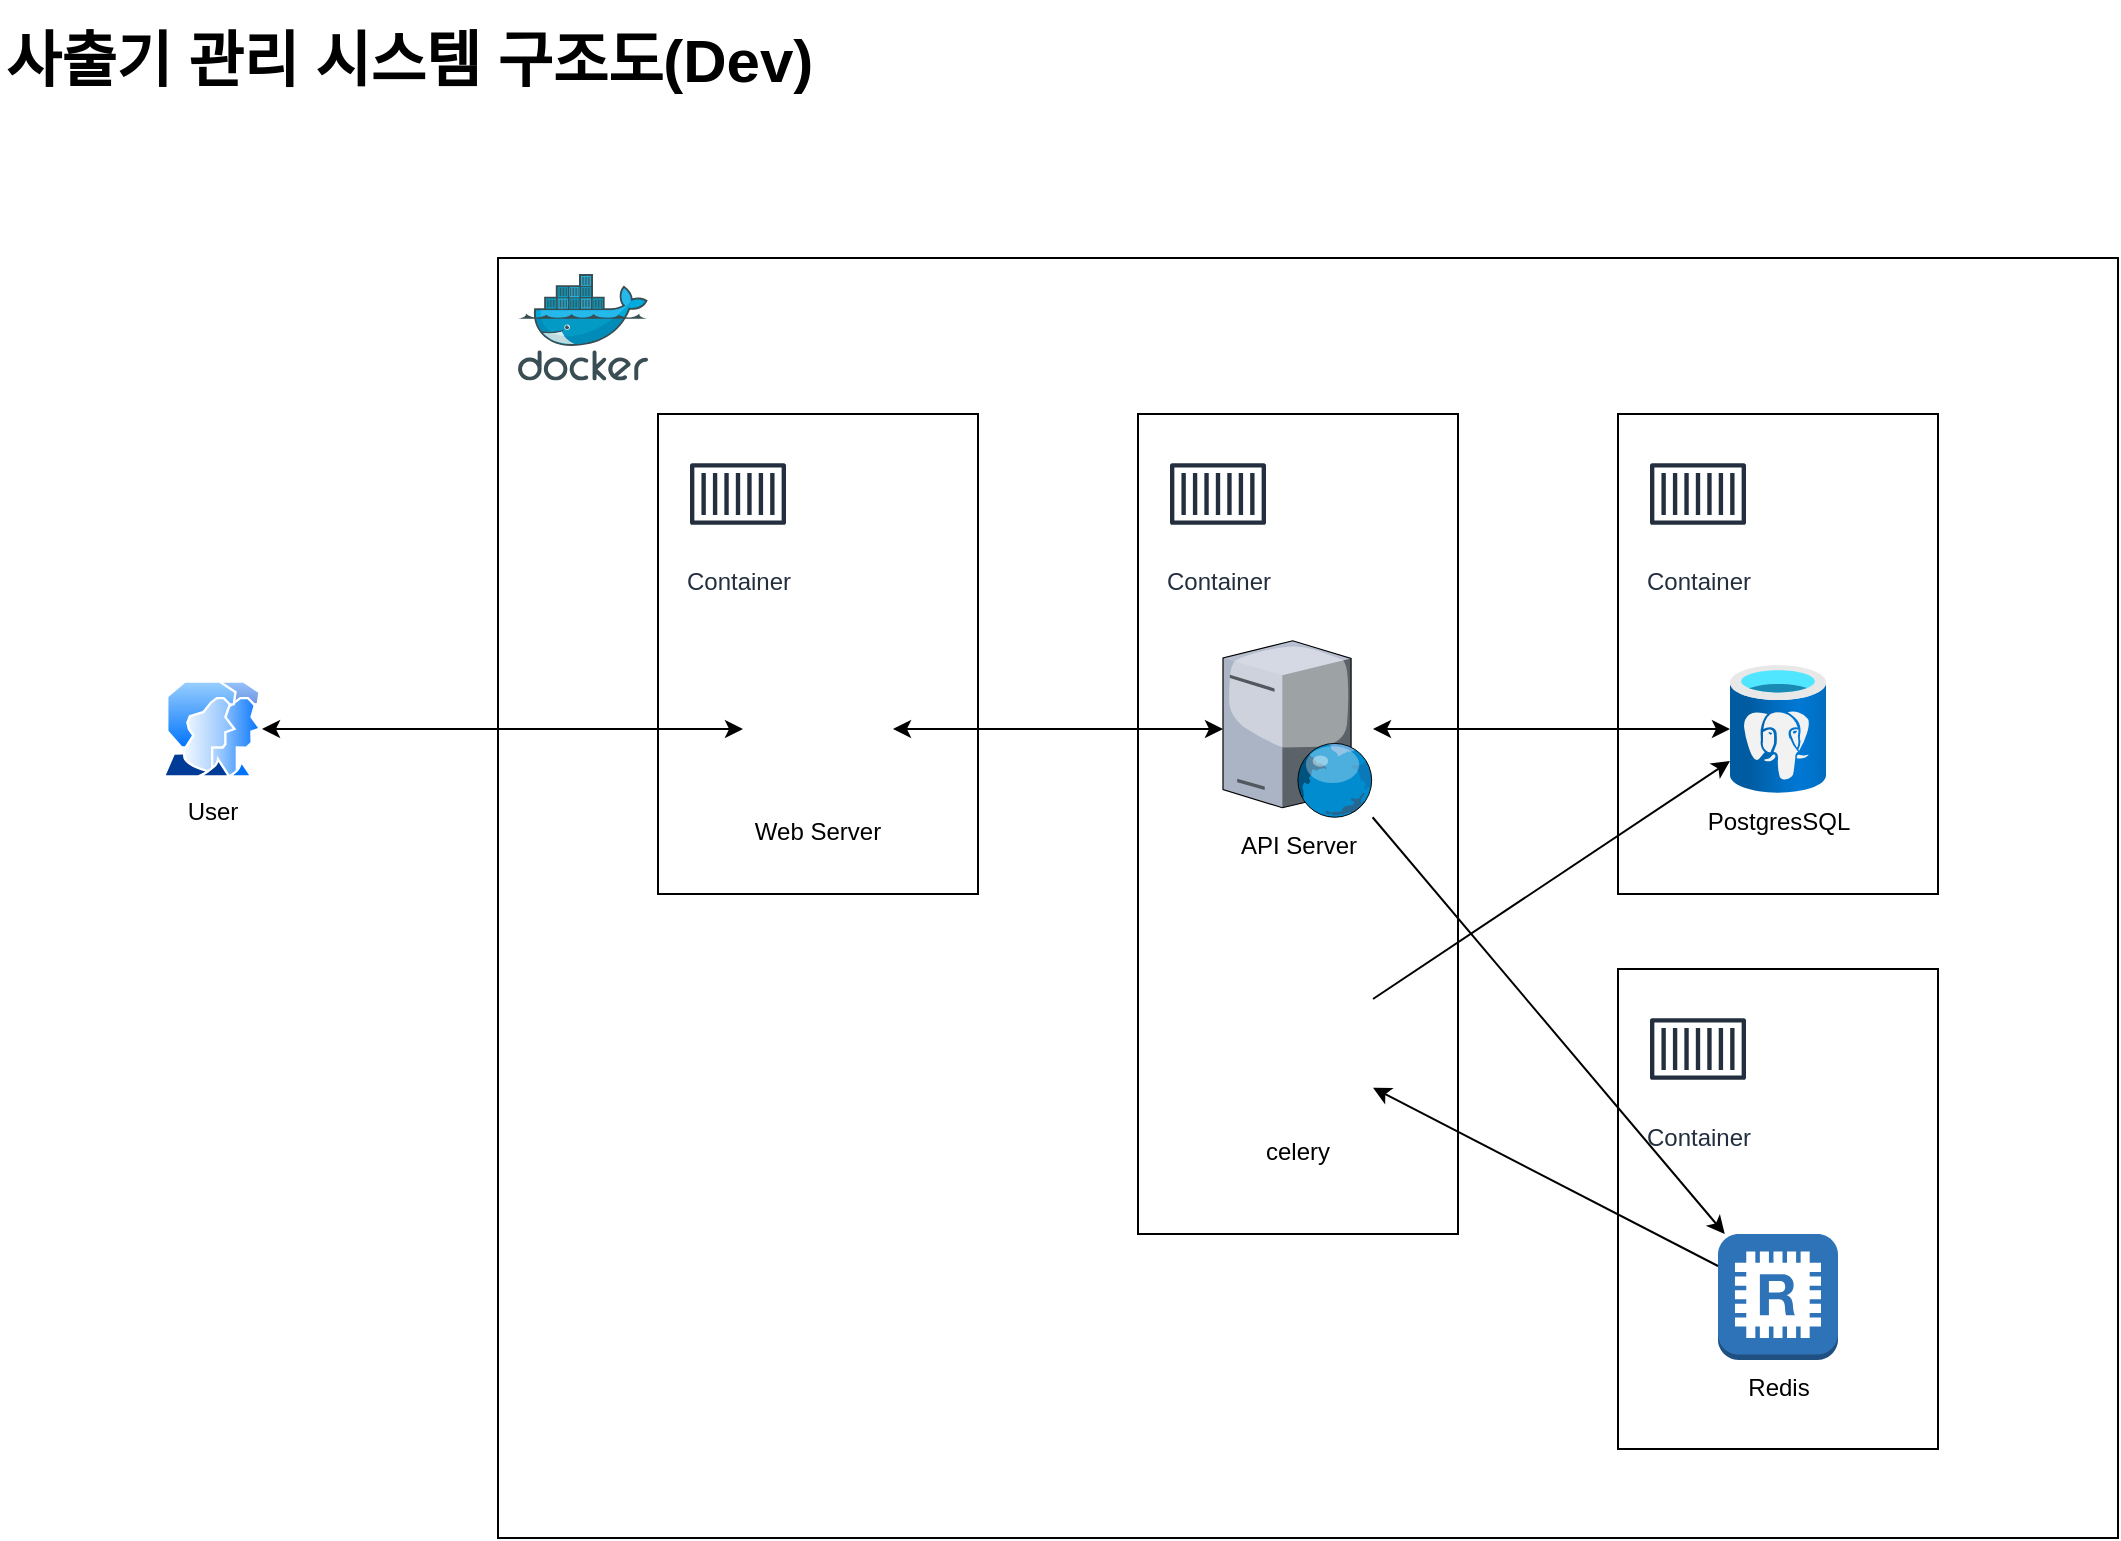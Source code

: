 <mxfile version="24.7.17">
  <diagram name="페이지-1" id="BhyNXuUY0SdhK7wzT-kI">
    <mxGraphModel dx="1434" dy="738" grid="1" gridSize="10" guides="1" tooltips="1" connect="1" arrows="1" fold="1" page="1" pageScale="1" pageWidth="1169" pageHeight="827" math="0" shadow="0">
      <root>
        <mxCell id="0" />
        <mxCell id="1" parent="0" />
        <mxCell id="EY-KT0XbOFqlkEKI0Aoy-7" value="" style="rounded=0;whiteSpace=wrap;html=1;fillColor=none;" parent="1" vertex="1">
          <mxGeometry x="268" y="150" width="810" height="640" as="geometry" />
        </mxCell>
        <mxCell id="EY-KT0XbOFqlkEKI0Aoy-16" value="" style="rounded=0;whiteSpace=wrap;html=1;fillColor=none;" parent="1" vertex="1">
          <mxGeometry x="828" y="505.5" width="160" height="240" as="geometry" />
        </mxCell>
        <mxCell id="EY-KT0XbOFqlkEKI0Aoy-11" value="" style="rounded=0;whiteSpace=wrap;html=1;fillColor=none;" parent="1" vertex="1">
          <mxGeometry x="588" y="228" width="160" height="410" as="geometry" />
        </mxCell>
        <mxCell id="EY-KT0XbOFqlkEKI0Aoy-14" value="" style="rounded=0;whiteSpace=wrap;html=1;fillColor=none;" parent="1" vertex="1">
          <mxGeometry x="828" y="228" width="160" height="240" as="geometry" />
        </mxCell>
        <mxCell id="EY-KT0XbOFqlkEKI0Aoy-10" value="" style="rounded=0;whiteSpace=wrap;html=1;fillColor=none;" parent="1" vertex="1">
          <mxGeometry x="348" y="228" width="160" height="240" as="geometry" />
        </mxCell>
        <mxCell id="EY-KT0XbOFqlkEKI0Aoy-1" value="" style="image;sketch=0;aspect=fixed;html=1;points=[];align=center;fontSize=12;image=img/lib/mscae/Docker.svg;" parent="1" vertex="1">
          <mxGeometry x="278" y="158" width="65" height="53.3" as="geometry" />
        </mxCell>
        <mxCell id="EY-KT0XbOFqlkEKI0Aoy-2" value="API Server" style="verticalLabelPosition=bottom;sketch=0;aspect=fixed;html=1;verticalAlign=top;strokeColor=none;align=center;outlineConnect=0;shape=mxgraph.citrix.web_server;" parent="1" vertex="1">
          <mxGeometry x="630.5" y="341.38" width="75" height="88.24" as="geometry" />
        </mxCell>
        <mxCell id="EY-KT0XbOFqlkEKI0Aoy-3" value="PostgresSQL" style="image;aspect=fixed;html=1;points=[];align=center;fontSize=12;image=img/lib/azure2/databases/Azure_Database_PostgreSQL_Server.svg;" parent="1" vertex="1">
          <mxGeometry x="884" y="353.5" width="48" height="64" as="geometry" />
        </mxCell>
        <mxCell id="EY-KT0XbOFqlkEKI0Aoy-4" value="Redis" style="outlineConnect=0;dashed=0;verticalLabelPosition=bottom;verticalAlign=top;align=center;html=1;shape=mxgraph.aws3.redis;fillColor=#2E73B8;gradientColor=none;" parent="1" vertex="1">
          <mxGeometry x="878" y="638" width="60" height="63" as="geometry" />
        </mxCell>
        <mxCell id="EY-KT0XbOFqlkEKI0Aoy-5" value="Web Server" style="shape=image;verticalLabelPosition=bottom;labelBackgroundColor=default;verticalAlign=top;aspect=fixed;imageAspect=0;image=https://nginxstore.com/wp-content/uploads/2024/06/nginx-svgrepo-com.svg;" parent="1" vertex="1">
          <mxGeometry x="390.5" y="348" width="75" height="75" as="geometry" />
        </mxCell>
        <mxCell id="EY-KT0XbOFqlkEKI0Aoy-6" value="User" style="image;aspect=fixed;perimeter=ellipsePerimeter;html=1;align=center;shadow=0;dashed=0;spacingTop=3;image=img/lib/active_directory/user_accounts.svg;" parent="1" vertex="1">
          <mxGeometry x="100" y="361.25" width="50" height="48.5" as="geometry" />
        </mxCell>
        <mxCell id="EY-KT0XbOFqlkEKI0Aoy-9" value="Container" style="sketch=0;outlineConnect=0;fontColor=#232F3E;gradientColor=none;strokeColor=#232F3E;fillColor=#ffffff;dashed=0;verticalLabelPosition=bottom;verticalAlign=top;align=center;html=1;fontSize=12;fontStyle=0;aspect=fixed;shape=mxgraph.aws4.resourceIcon;resIcon=mxgraph.aws4.container_1;" parent="1" vertex="1">
          <mxGeometry x="358" y="238" width="60" height="60" as="geometry" />
        </mxCell>
        <mxCell id="EY-KT0XbOFqlkEKI0Aoy-12" value="Container" style="sketch=0;outlineConnect=0;fontColor=#232F3E;gradientColor=none;strokeColor=#232F3E;fillColor=#ffffff;dashed=0;verticalLabelPosition=bottom;verticalAlign=top;align=center;html=1;fontSize=12;fontStyle=0;aspect=fixed;shape=mxgraph.aws4.resourceIcon;resIcon=mxgraph.aws4.container_1;" parent="1" vertex="1">
          <mxGeometry x="598" y="238" width="60" height="60" as="geometry" />
        </mxCell>
        <mxCell id="EY-KT0XbOFqlkEKI0Aoy-15" value="Container" style="sketch=0;outlineConnect=0;fontColor=#232F3E;gradientColor=none;strokeColor=#232F3E;fillColor=#ffffff;dashed=0;verticalLabelPosition=bottom;verticalAlign=top;align=center;html=1;fontSize=12;fontStyle=0;aspect=fixed;shape=mxgraph.aws4.resourceIcon;resIcon=mxgraph.aws4.container_1;" parent="1" vertex="1">
          <mxGeometry x="838" y="238" width="60" height="60" as="geometry" />
        </mxCell>
        <mxCell id="EY-KT0XbOFqlkEKI0Aoy-18" value="Container" style="sketch=0;outlineConnect=0;fontColor=#232F3E;gradientColor=none;strokeColor=#232F3E;fillColor=#ffffff;dashed=0;verticalLabelPosition=bottom;verticalAlign=top;align=center;html=1;fontSize=12;fontStyle=0;aspect=fixed;shape=mxgraph.aws4.resourceIcon;resIcon=mxgraph.aws4.container_1;" parent="1" vertex="1">
          <mxGeometry x="838" y="515.5" width="60" height="60" as="geometry" />
        </mxCell>
        <mxCell id="EY-KT0XbOFqlkEKI0Aoy-19" value="celery" style="shape=image;verticalLabelPosition=bottom;labelBackgroundColor=default;verticalAlign=top;aspect=fixed;imageAspect=0;image=https://miro.medium.com/v2/resize:fit:512/1*vR_BLNAw5bYkdaxGIPYSrQ.png;" parent="1" vertex="1">
          <mxGeometry x="630.5" y="508" width="75" height="75" as="geometry" />
        </mxCell>
        <mxCell id="EY-KT0XbOFqlkEKI0Aoy-22" value="" style="endArrow=classic;html=1;rounded=0;startArrow=classic;startFill=1;" parent="1" source="EY-KT0XbOFqlkEKI0Aoy-2" target="EY-KT0XbOFqlkEKI0Aoy-3" edge="1">
          <mxGeometry width="50" height="50" relative="1" as="geometry">
            <mxPoint x="938" y="448" as="sourcePoint" />
            <mxPoint x="988" y="398" as="targetPoint" />
          </mxGeometry>
        </mxCell>
        <mxCell id="EY-KT0XbOFqlkEKI0Aoy-23" value="" style="endArrow=classic;html=1;rounded=0;" parent="1" source="EY-KT0XbOFqlkEKI0Aoy-19" target="EY-KT0XbOFqlkEKI0Aoy-3" edge="1">
          <mxGeometry width="50" height="50" relative="1" as="geometry">
            <mxPoint x="1218" y="478" as="sourcePoint" />
            <mxPoint x="894" y="396" as="targetPoint" />
          </mxGeometry>
        </mxCell>
        <mxCell id="EY-KT0XbOFqlkEKI0Aoy-24" value="" style="endArrow=classic;html=1;rounded=0;" parent="1" source="EY-KT0XbOFqlkEKI0Aoy-2" target="EY-KT0XbOFqlkEKI0Aoy-4" edge="1">
          <mxGeometry width="50" height="50" relative="1" as="geometry">
            <mxPoint x="716" y="531" as="sourcePoint" />
            <mxPoint x="894" y="412" as="targetPoint" />
          </mxGeometry>
        </mxCell>
        <mxCell id="EY-KT0XbOFqlkEKI0Aoy-25" value="" style="endArrow=classic;html=1;rounded=0;" parent="1" source="EY-KT0XbOFqlkEKI0Aoy-4" target="EY-KT0XbOFqlkEKI0Aoy-19" edge="1">
          <mxGeometry width="50" height="50" relative="1" as="geometry">
            <mxPoint x="1298" y="618" as="sourcePoint" />
            <mxPoint x="891" y="648" as="targetPoint" />
          </mxGeometry>
        </mxCell>
        <mxCell id="EY-KT0XbOFqlkEKI0Aoy-26" value="" style="endArrow=classic;html=1;rounded=0;startArrow=classic;startFill=1;" parent="1" source="EY-KT0XbOFqlkEKI0Aoy-5" target="EY-KT0XbOFqlkEKI0Aoy-2" edge="1">
          <mxGeometry width="50" height="50" relative="1" as="geometry">
            <mxPoint x="715" y="440" as="sourcePoint" />
            <mxPoint x="891" y="648" as="targetPoint" />
          </mxGeometry>
        </mxCell>
        <mxCell id="EY-KT0XbOFqlkEKI0Aoy-27" value="" style="endArrow=classic;html=1;rounded=0;startArrow=classic;startFill=1;" parent="1" source="EY-KT0XbOFqlkEKI0Aoy-6" target="EY-KT0XbOFqlkEKI0Aoy-5" edge="1">
          <mxGeometry width="50" height="50" relative="1" as="geometry">
            <mxPoint x="408" y="328" as="sourcePoint" />
            <mxPoint x="573" y="328" as="targetPoint" />
          </mxGeometry>
        </mxCell>
        <mxCell id="EY-KT0XbOFqlkEKI0Aoy-29" value="사출기 관리 시스템 구조도(Dev)" style="text;html=1;align=left;verticalAlign=middle;whiteSpace=wrap;rounded=0;fontStyle=1;fontSize=30;" parent="1" vertex="1">
          <mxGeometry x="19.5" y="21" width="420.5" height="60" as="geometry" />
        </mxCell>
      </root>
    </mxGraphModel>
  </diagram>
</mxfile>
